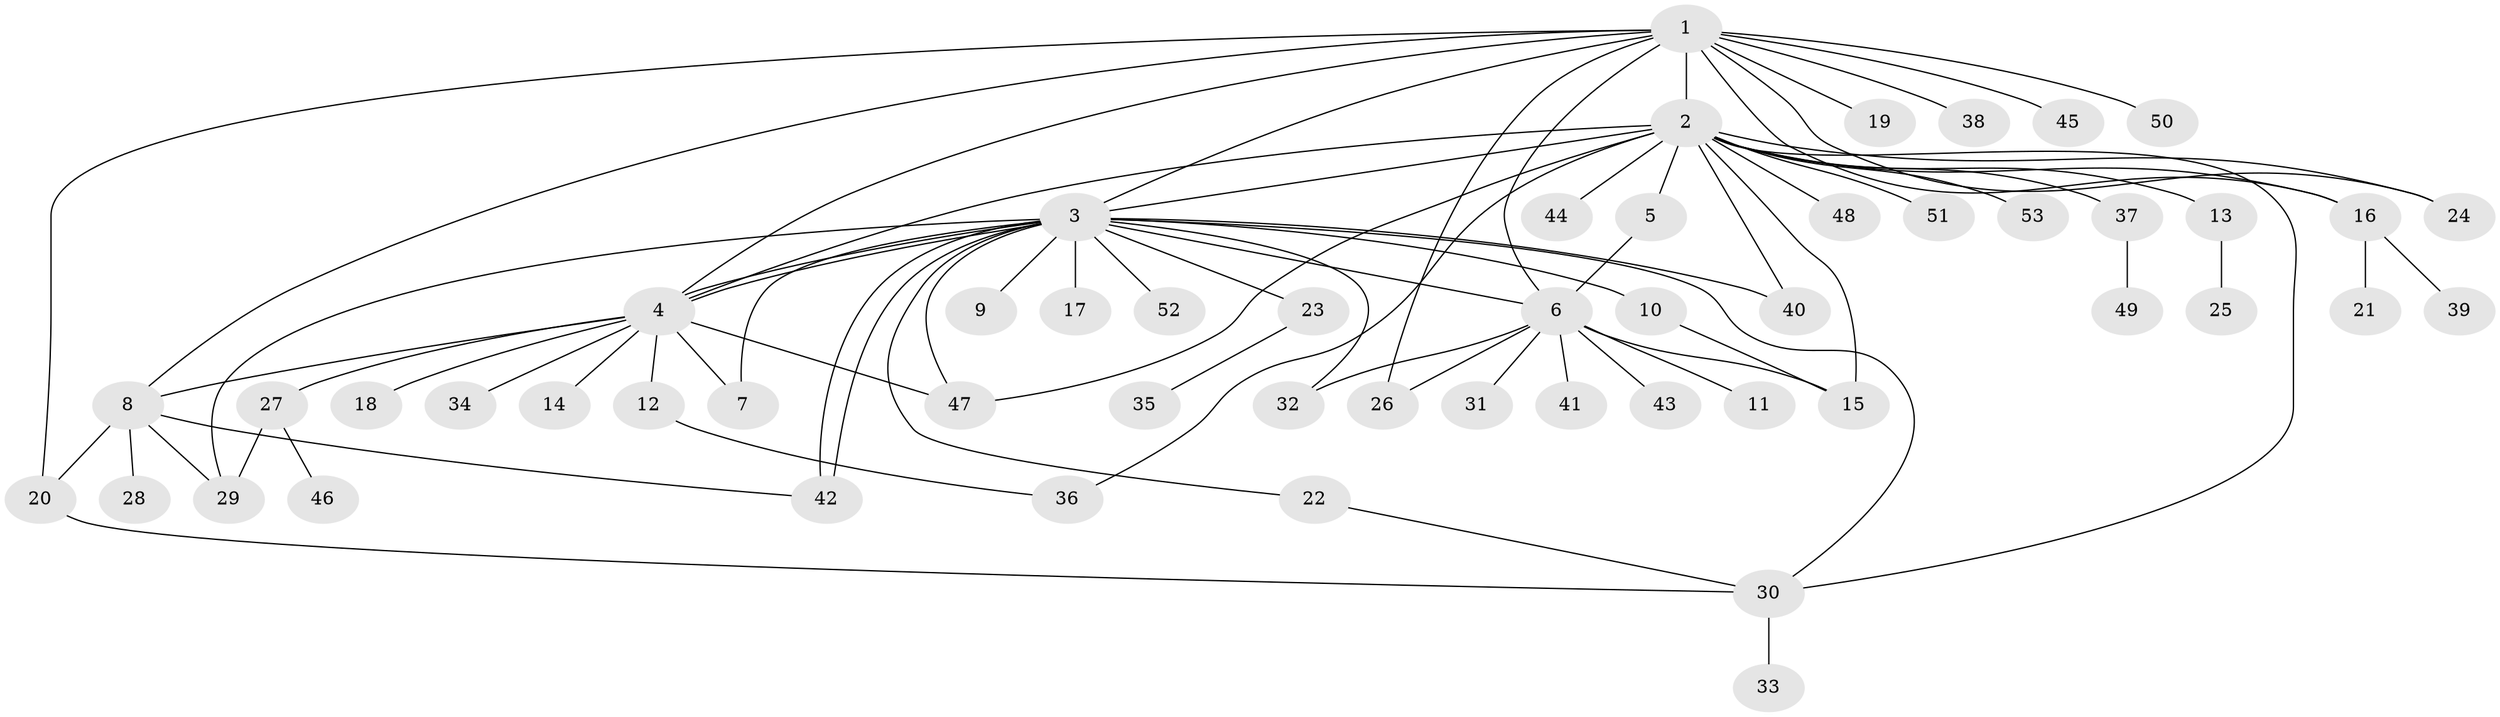 // coarse degree distribution, {9: 0.0625, 5: 0.125, 8: 0.0625, 4: 0.0625, 1: 0.5625, 2: 0.125}
// Generated by graph-tools (version 1.1) at 2025/50/03/04/25 22:50:04]
// undirected, 53 vertices, 78 edges
graph export_dot {
  node [color=gray90,style=filled];
  1;
  2;
  3;
  4;
  5;
  6;
  7;
  8;
  9;
  10;
  11;
  12;
  13;
  14;
  15;
  16;
  17;
  18;
  19;
  20;
  21;
  22;
  23;
  24;
  25;
  26;
  27;
  28;
  29;
  30;
  31;
  32;
  33;
  34;
  35;
  36;
  37;
  38;
  39;
  40;
  41;
  42;
  43;
  44;
  45;
  46;
  47;
  48;
  49;
  50;
  51;
  52;
  53;
  1 -- 2;
  1 -- 3;
  1 -- 4;
  1 -- 6;
  1 -- 8;
  1 -- 16;
  1 -- 19;
  1 -- 20;
  1 -- 24;
  1 -- 26;
  1 -- 38;
  1 -- 45;
  1 -- 50;
  2 -- 3;
  2 -- 4;
  2 -- 5;
  2 -- 13;
  2 -- 15;
  2 -- 16;
  2 -- 24;
  2 -- 30;
  2 -- 36;
  2 -- 37;
  2 -- 40;
  2 -- 44;
  2 -- 47;
  2 -- 48;
  2 -- 51;
  2 -- 53;
  3 -- 4;
  3 -- 4;
  3 -- 6;
  3 -- 7;
  3 -- 9;
  3 -- 10;
  3 -- 17;
  3 -- 22;
  3 -- 23;
  3 -- 29;
  3 -- 30;
  3 -- 32;
  3 -- 40;
  3 -- 42;
  3 -- 42;
  3 -- 47;
  3 -- 52;
  4 -- 7;
  4 -- 8;
  4 -- 12;
  4 -- 14;
  4 -- 18;
  4 -- 27;
  4 -- 34;
  4 -- 47;
  5 -- 6;
  6 -- 11;
  6 -- 15;
  6 -- 26;
  6 -- 31;
  6 -- 32;
  6 -- 41;
  6 -- 43;
  8 -- 20;
  8 -- 28;
  8 -- 29;
  8 -- 42;
  10 -- 15;
  12 -- 36;
  13 -- 25;
  16 -- 21;
  16 -- 39;
  20 -- 30;
  22 -- 30;
  23 -- 35;
  27 -- 29;
  27 -- 46;
  30 -- 33;
  37 -- 49;
}
